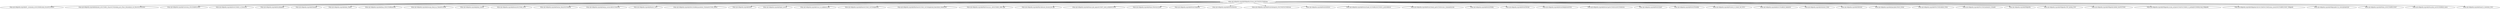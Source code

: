 digraph tree {
	"https://pl.wikipedia.org/wiki/Wikipedia:Strona_g%C5%82%C3%B3wna" [label="https://pl.wikipedia.org/wiki/Wikipedia:Strona_g%C5%82%C3%B3wna", shape=egg]
	"https://pl.wikipedia.org/wiki/95._ceremonia_wr%C4%99czenia_Oscar%C3%B3w" [label="https://pl.wikipedia.org/wiki/95._ceremonia_wr%C4%99czenia_Oscar%C3%B3w", shape=egg]
	"https://pl.wikipedia.org/wiki/Budynek_Lo%C5%BCy_Maso%C5%84skiej_przy_Placu_Muzealnym_we_Wroc%C5%82awiu" [label="https://pl.wikipedia.org/wiki/Budynek_Lo%C5%BCy_Maso%C5%84skiej_przy_Placu_Muzealnym_we_Wroc%C5%82awiu", shape=egg]
	"https://pl.wikipedia.org/wiki/Czerwona_rt%C4%99%C4%87" [label="https://pl.wikipedia.org/wiki/Czerwona_rt%C4%99%C4%87", shape=egg]
	"https://pl.wikipedia.org/wiki/Dw%C3%B3r_w_Przeczycy" [label="https://pl.wikipedia.org/wiki/Dw%C3%B3r_w_Przeczycy", shape=egg]
	"https://pl.wikipedia.org/wiki/Encyklopedia" [label="https://pl.wikipedia.org/wiki/Encyklopedia", shape=egg]
	"https://pl.wikipedia.org/wiki/Finlandia" [label="https://pl.wikipedia.org/wiki/Finlandia", shape=egg]
	"https://pl.wikipedia.org/wiki/Hans_Pinkus" [label="https://pl.wikipedia.org/wiki/Hans_Pinkus", shape=egg]
	"https://pl.wikipedia.org/wiki/Ilona_Wi%C5%9Bniewska" [label="https://pl.wikipedia.org/wiki/Ilona_Wi%C5%9Bniewska", shape=egg]
	"https://pl.wikipedia.org/wiki/Inwazja_Rosji_na_Ukrain%C4%99" [label="https://pl.wikipedia.org/wiki/Inwazja_Rosji_na_Ukrain%C4%99", shape=egg]
	"https://pl.wikipedia.org/wiki/Johan_Leysen" [label="https://pl.wikipedia.org/wiki/Johan_Leysen", shape=egg]
	"https://pl.wikipedia.org/wiki/Kwiecie%C5%84_2023" [label="https://pl.wikipedia.org/wiki/Kwiecie%C5%84_2023", shape=egg]
	"https://pl.wikipedia.org/wiki/Marian_Marzy%C5%84ski" [label="https://pl.wikipedia.org/wiki/Marian_Marzy%C5%84ski", shape=egg]
	"https://pl.wikipedia.org/wiki/Marija_Lwowa-Bie%C5%82owa" [label="https://pl.wikipedia.org/wiki/Marija_Lwowa-Bie%C5%82owa", shape=egg]
	"https://pl.wikipedia.org/wiki/Marzec_2023" [label="https://pl.wikipedia.org/wiki/Marzec_2023", shape=egg]
	"https://pl.wikipedia.org/wiki/Mi%C4%99dzynarodowy_Trybuna%C5%82_Karny" [label="https://pl.wikipedia.org/wiki/Mi%C4%99dzynarodowy_Trybuna%C5%82_Karny", shape=egg]
	"https://pl.wikipedia.org/wiki/NATO" [label="https://pl.wikipedia.org/wiki/NATO", shape=egg]
	"https://pl.wikipedia.org/wiki/Nigel_Lawson" [label="https://pl.wikipedia.org/wiki/Nigel_Lawson", shape=egg]
	"https://pl.wikipedia.org/wiki/Oscar_za_najlepszy_film" [label="https://pl.wikipedia.org/wiki/Oscar_za_najlepszy_film", shape=egg]
	"https://pl.wikipedia.org/wiki/Pawe%C5%82_%C5%9Apiewak" [label="https://pl.wikipedia.org/wiki/Pawe%C5%82_%C5%9Apiewak", shape=egg]
	"https://pl.wikipedia.org/wiki/Plik:Pawe%C5%82_%C5%9Apiewak_Kancelaria_Senatu.JPG" [label="https://pl.wikipedia.org/wiki/Plik:Pawe%C5%82_%C5%9Apiewak_Kancelaria_Senatu.JPG", shape=egg]
	"https://pl.wikipedia.org/wiki/Plik:Przeczyca,_dw%C3%B3r_(HB1).jpg" [label="https://pl.wikipedia.org/wiki/Plik:Przeczyca,_dw%C3%B3r_(HB1).jpg", shape=egg]
	"https://pl.wikipedia.org/wiki/Plik:Siderasis_fuscata_kz1.jpg" [label="https://pl.wikipedia.org/wiki/Plik:Siderasis_fuscata_kz1.jpg", shape=egg]
	"https://pl.wikipedia.org/wiki/Pomoc:Jak_napisa%C4%87_nowy_artyku%C5%82" [label="https://pl.wikipedia.org/wiki/Pomoc:Jak_napisa%C4%87_nowy_artyku%C5%82", shape=egg]
	"https://pl.wikipedia.org/wiki/Pomoc:Pierwsze_kroki" [label="https://pl.wikipedia.org/wiki/Pomoc:Pierwsze_kroki", shape=egg]
	"https://pl.wikipedia.org/wiki/Portal:Geografia" [label="https://pl.wikipedia.org/wiki/Portal:Geografia", shape=egg]
	"https://pl.wikipedia.org/wiki/Portal:Historia" [label="https://pl.wikipedia.org/wiki/Portal:Historia", shape=egg]
	"https://pl.wikipedia.org/wiki/Portal:Kategorie_G%C5%82%C3%B3wne" [label="https://pl.wikipedia.org/wiki/Portal:Kategorie_G%C5%82%C3%B3wne", shape=egg]
	"https://pl.wikipedia.org/wiki/Portal:Kultura" [label="https://pl.wikipedia.org/wiki/Portal:Kultura", shape=egg]
	"https://pl.wikipedia.org/wiki/Portal:Nauki_%C5%9Bcis%C5%82e_i_przyrodnicze" [label="https://pl.wikipedia.org/wiki/Portal:Nauki_%C5%9Bcis%C5%82e_i_przyrodnicze", shape=egg]
	"https://pl.wikipedia.org/wiki/Portal:Nauki_spo%C5%82eczne_i_humanistyczne" [label="https://pl.wikipedia.org/wiki/Portal:Nauki_spo%C5%82eczne_i_humanistyczne", shape=egg]
	"https://pl.wikipedia.org/wiki/Portal:Polska" [label="https://pl.wikipedia.org/wiki/Portal:Polska", shape=egg]
	"https://pl.wikipedia.org/wiki/Portal:Portale" [label="https://pl.wikipedia.org/wiki/Portal:Portale", shape=egg]
	"https://pl.wikipedia.org/wiki/Portal:Religioznawstwo" [label="https://pl.wikipedia.org/wiki/Portal:Religioznawstwo", shape=egg]
	"https://pl.wikipedia.org/wiki/Portal:Spo%C5%82ecze%C5%84stwo" [label="https://pl.wikipedia.org/wiki/Portal:Spo%C5%82ecze%C5%84stwo", shape=egg]
	"https://pl.wikipedia.org/wiki/Portal:Sport" [label="https://pl.wikipedia.org/wiki/Portal:Sport", shape=egg]
	"https://pl.wikipedia.org/wiki/Portal:Technika" [label="https://pl.wikipedia.org/wiki/Portal:Technika", shape=egg]
	"https://pl.wikipedia.org/wiki/Protesty_w_Iranie_(od_2022)" [label="https://pl.wikipedia.org/wiki/Protesty_w_Iranie_(od_2022)", shape=egg]
	"https://pl.wikipedia.org/wiki/Ry%C5%ABichi_Sakamoto" [label="https://pl.wikipedia.org/wiki/Ry%C5%ABichi_Sakamoto", shape=egg]
	"https://pl.wikipedia.org/wiki/Seymour_Stein" [label="https://pl.wikipedia.org/wiki/Seymour_Stein", shape=egg]
	"https://pl.wikipedia.org/wiki/Siderasis" [label="https://pl.wikipedia.org/wiki/Siderasis", shape=egg]
	"https://pl.wikipedia.org/wiki/Specjalna:Nowe_strony" [label="https://pl.wikipedia.org/wiki/Specjalna:Nowe_strony", shape=egg]
	"https://pl.wikipedia.org/wiki/W%C5%82adimir_Putin" [label="https://pl.wikipedia.org/wiki/W%C5%82adimir_Putin", shape=egg]
	"https://pl.wikipedia.org/wiki/W%C5%82odzimierz_Schmidt" [label="https://pl.wikipedia.org/wiki/W%C5%82odzimierz_Schmidt", shape=egg]
	"https://pl.wikipedia.org/wiki/Wikipedia" [label="https://pl.wikipedia.org/wiki/Wikipedia", shape=egg]
	"https://pl.wikipedia.org/wiki/Wikipedia:CEE_Spring_2023" [label="https://pl.wikipedia.org/wiki/Wikipedia:CEE_Spring_2023", shape=egg]
	"https://pl.wikipedia.org/wiki/Wikipedia:Indeks_hase%C5%82" [label="https://pl.wikipedia.org/wiki/Wikipedia:Indeks_hase%C5%82", shape=egg]
	"https://pl.wikipedia.org/wiki/Wikipedia:Liczba_artyku%C5%82%C3%B3w_w_polskoj%C4%99zycznej_Wikipedii" [label="https://pl.wikipedia.org/wiki/Wikipedia:Liczba_artyku%C5%82%C3%B3w_w_polskoj%C4%99zycznej_Wikipedii", shape=egg]
	"https://pl.wikipedia.org/wiki/Wikipedia:Wyr%C3%B3%C5%BCniona_zawarto%C5%9B%C4%87_Wikipedii" [label="https://pl.wikipedia.org/wiki/Wikipedia:Wyr%C3%B3%C5%BCniona_zawarto%C5%9B%C4%87_Wikipedii", shape=egg]
	"https://pl.wikipedia.org/wiki/Wikiprojekt:Czy_wiesz/propozycje" [label="https://pl.wikipedia.org/wiki/Wikiprojekt:Czy_wiesz/propozycje", shape=egg]
	"https://pl.wikipedia.org/wiki/Wolna_tre%C5%9B%C4%87" [label="https://pl.wikipedia.org/wiki/Wolna_tre%C5%9B%C4%87", shape=egg]
	"https://pl.wikipedia.org/wiki/Wszystko_wsz%C4%99dzie_naraz" [label="https://pl.wikipedia.org/wiki/Wszystko_wsz%C4%99dzie_naraz", shape=egg]
	"https://pl.wikipedia.org/wiki/Zmarli_w_kwietniu_2023" [label="https://pl.wikipedia.org/wiki/Zmarli_w_kwietniu_2023", shape=egg]

	"https://pl.wikipedia.org/wiki/Wikipedia:Strona_g%C5%82%C3%B3wna" -> "https://pl.wikipedia.org/wiki/Wikipedia"
	"https://pl.wikipedia.org/wiki/Wikipedia:Strona_g%C5%82%C3%B3wna" -> "https://pl.wikipedia.org/wiki/Wolna_tre%C5%9B%C4%87"
	"https://pl.wikipedia.org/wiki/Wikipedia:Strona_g%C5%82%C3%B3wna" -> "https://pl.wikipedia.org/wiki/Encyklopedia"
	"https://pl.wikipedia.org/wiki/Wikipedia:Strona_g%C5%82%C3%B3wna" -> "https://pl.wikipedia.org/wiki/Pomoc:Pierwsze_kroki"
	"https://pl.wikipedia.org/wiki/Wikipedia:Strona_g%C5%82%C3%B3wna" -> "https://pl.wikipedia.org/wiki/Wikipedia:Liczba_artyku%C5%82%C3%B3w_w_polskoj%C4%99zycznej_Wikipedii"
	"https://pl.wikipedia.org/wiki/Wikipedia:Strona_g%C5%82%C3%B3wna" -> "https://pl.wikipedia.org/wiki/Wikipedia:Wyr%C3%B3%C5%BCniona_zawarto%C5%9B%C4%87_Wikipedii"
	"https://pl.wikipedia.org/wiki/Wikipedia:Strona_g%C5%82%C3%B3wna" -> "https://pl.wikipedia.org/wiki/Portal:Nauki_%C5%9Bcis%C5%82e_i_przyrodnicze"
	"https://pl.wikipedia.org/wiki/Wikipedia:Strona_g%C5%82%C3%B3wna" -> "https://pl.wikipedia.org/wiki/Portal:Nauki_spo%C5%82eczne_i_humanistyczne"
	"https://pl.wikipedia.org/wiki/Wikipedia:Strona_g%C5%82%C3%B3wna" -> "https://pl.wikipedia.org/wiki/Portal:Technika"
	"https://pl.wikipedia.org/wiki/Wikipedia:Strona_g%C5%82%C3%B3wna" -> "https://pl.wikipedia.org/wiki/Portal:Geografia"
	"https://pl.wikipedia.org/wiki/Wikipedia:Strona_g%C5%82%C3%B3wna" -> "https://pl.wikipedia.org/wiki/Portal:Historia"
	"https://pl.wikipedia.org/wiki/Wikipedia:Strona_g%C5%82%C3%B3wna" -> "https://pl.wikipedia.org/wiki/Portal:Kultura"
	"https://pl.wikipedia.org/wiki/Wikipedia:Strona_g%C5%82%C3%B3wna" -> "https://pl.wikipedia.org/wiki/Portal:Spo%C5%82ecze%C5%84stwo"
	"https://pl.wikipedia.org/wiki/Wikipedia:Strona_g%C5%82%C3%B3wna" -> "https://pl.wikipedia.org/wiki/Portal:Sport"
	"https://pl.wikipedia.org/wiki/Wikipedia:Strona_g%C5%82%C3%B3wna" -> "https://pl.wikipedia.org/wiki/Portal:Religioznawstwo"
	"https://pl.wikipedia.org/wiki/Wikipedia:Strona_g%C5%82%C3%B3wna" -> "https://pl.wikipedia.org/wiki/Portal:Polska"
	"https://pl.wikipedia.org/wiki/Wikipedia:Strona_g%C5%82%C3%B3wna" -> "https://pl.wikipedia.org/wiki/Portal:Portale"
	"https://pl.wikipedia.org/wiki/Wikipedia:Strona_g%C5%82%C3%B3wna" -> "https://pl.wikipedia.org/wiki/Wikipedia:Indeks_hase%C5%82"
	"https://pl.wikipedia.org/wiki/Wikipedia:Strona_g%C5%82%C3%B3wna" -> "https://pl.wikipedia.org/wiki/Portal:Kategorie_G%C5%82%C3%B3wne"
	"https://pl.wikipedia.org/wiki/Wikipedia:Strona_g%C5%82%C3%B3wna" -> "https://pl.wikipedia.org/wiki/Wikipedia:CEE_Spring_2023"
	"https://pl.wikipedia.org/wiki/Wikipedia:Strona_g%C5%82%C3%B3wna" -> "https://pl.wikipedia.org/wiki/Specjalna:Nowe_strony"
	"https://pl.wikipedia.org/wiki/Wikipedia:Strona_g%C5%82%C3%B3wna" -> "https://pl.wikipedia.org/wiki/Plik:Siderasis_fuscata_kz1.jpg"
	"https://pl.wikipedia.org/wiki/Wikipedia:Strona_g%C5%82%C3%B3wna" -> "https://pl.wikipedia.org/wiki/Plik:Przeczyca,_dw%C3%B3r_(HB1).jpg"
	"https://pl.wikipedia.org/wiki/Wikipedia:Strona_g%C5%82%C3%B3wna" -> "https://pl.wikipedia.org/wiki/Siderasis"
	"https://pl.wikipedia.org/wiki/Wikipedia:Strona_g%C5%82%C3%B3wna" -> "https://pl.wikipedia.org/wiki/Czerwona_rt%C4%99%C4%87"
	"https://pl.wikipedia.org/wiki/Wikipedia:Strona_g%C5%82%C3%B3wna" -> "https://pl.wikipedia.org/wiki/Ilona_Wi%C5%9Bniewska"
	"https://pl.wikipedia.org/wiki/Wikipedia:Strona_g%C5%82%C3%B3wna" -> "https://pl.wikipedia.org/wiki/Hans_Pinkus"
	"https://pl.wikipedia.org/wiki/Wikipedia:Strona_g%C5%82%C3%B3wna" -> "https://pl.wikipedia.org/wiki/Budynek_Lo%C5%BCy_Maso%C5%84skiej_przy_Placu_Muzealnym_we_Wroc%C5%82awiu"
	"https://pl.wikipedia.org/wiki/Wikipedia:Strona_g%C5%82%C3%B3wna" -> "https://pl.wikipedia.org/wiki/Dw%C3%B3r_w_Przeczycy"
	"https://pl.wikipedia.org/wiki/Wikipedia:Strona_g%C5%82%C3%B3wna" -> "https://pl.wikipedia.org/wiki/Wikiprojekt:Czy_wiesz/propozycje"
	"https://pl.wikipedia.org/wiki/Wikipedia:Strona_g%C5%82%C3%B3wna" -> "https://pl.wikipedia.org/wiki/Pomoc:Jak_napisa%C4%87_nowy_artyku%C5%82"
	"https://pl.wikipedia.org/wiki/Wikipedia:Strona_g%C5%82%C3%B3wna" -> "https://pl.wikipedia.org/wiki/Inwazja_Rosji_na_Ukrain%C4%99"
	"https://pl.wikipedia.org/wiki/Wikipedia:Strona_g%C5%82%C3%B3wna" -> "https://pl.wikipedia.org/wiki/Protesty_w_Iranie_(od_2022)"
	"https://pl.wikipedia.org/wiki/Wikipedia:Strona_g%C5%82%C3%B3wna" -> "https://pl.wikipedia.org/wiki/Plik:Pawe%C5%82_%C5%9Apiewak_Kancelaria_Senatu.JPG"
	"https://pl.wikipedia.org/wiki/Wikipedia:Strona_g%C5%82%C3%B3wna" -> "https://pl.wikipedia.org/wiki/Pawe%C5%82_%C5%9Apiewak"
	"https://pl.wikipedia.org/wiki/Wikipedia:Strona_g%C5%82%C3%B3wna" -> "https://pl.wikipedia.org/wiki/Finlandia"
	"https://pl.wikipedia.org/wiki/Wikipedia:Strona_g%C5%82%C3%B3wna" -> "https://pl.wikipedia.org/wiki/NATO"
	"https://pl.wikipedia.org/wiki/Wikipedia:Strona_g%C5%82%C3%B3wna" -> "https://pl.wikipedia.org/wiki/Kwiecie%C5%84_2023"
	"https://pl.wikipedia.org/wiki/Wikipedia:Strona_g%C5%82%C3%B3wna" -> "https://pl.wikipedia.org/wiki/Mi%C4%99dzynarodowy_Trybuna%C5%82_Karny"
	"https://pl.wikipedia.org/wiki/Wikipedia:Strona_g%C5%82%C3%B3wna" -> "https://pl.wikipedia.org/wiki/W%C5%82adimir_Putin"
	"https://pl.wikipedia.org/wiki/Wikipedia:Strona_g%C5%82%C3%B3wna" -> "https://pl.wikipedia.org/wiki/Marija_Lwowa-Bie%C5%82owa"
	"https://pl.wikipedia.org/wiki/Wikipedia:Strona_g%C5%82%C3%B3wna" -> "https://pl.wikipedia.org/wiki/Marzec_2023"
	"https://pl.wikipedia.org/wiki/Wikipedia:Strona_g%C5%82%C3%B3wna" -> "https://pl.wikipedia.org/wiki/95._ceremonia_wr%C4%99czenia_Oscar%C3%B3w"
	"https://pl.wikipedia.org/wiki/Wikipedia:Strona_g%C5%82%C3%B3wna" -> "https://pl.wikipedia.org/wiki/Wszystko_wsz%C4%99dzie_naraz"
	"https://pl.wikipedia.org/wiki/Wikipedia:Strona_g%C5%82%C3%B3wna" -> "https://pl.wikipedia.org/wiki/Oscar_za_najlepszy_film"
	"https://pl.wikipedia.org/wiki/Wikipedia:Strona_g%C5%82%C3%B3wna" -> "https://pl.wikipedia.org/wiki/Zmarli_w_kwietniu_2023"
	"https://pl.wikipedia.org/wiki/Wikipedia:Strona_g%C5%82%C3%B3wna" -> "https://pl.wikipedia.org/wiki/Marian_Marzy%C5%84ski"
	"https://pl.wikipedia.org/wiki/Wikipedia:Strona_g%C5%82%C3%B3wna" -> "https://pl.wikipedia.org/wiki/Nigel_Lawson"
	"https://pl.wikipedia.org/wiki/Wikipedia:Strona_g%C5%82%C3%B3wna" -> "https://pl.wikipedia.org/wiki/Seymour_Stein"
	"https://pl.wikipedia.org/wiki/Wikipedia:Strona_g%C5%82%C3%B3wna" -> "https://pl.wikipedia.org/wiki/W%C5%82odzimierz_Schmidt"
	"https://pl.wikipedia.org/wiki/Wikipedia:Strona_g%C5%82%C3%B3wna" -> "https://pl.wikipedia.org/wiki/Johan_Leysen"
	"https://pl.wikipedia.org/wiki/Wikipedia:Strona_g%C5%82%C3%B3wna" -> "https://pl.wikipedia.org/wiki/Ry%C5%ABichi_Sakamoto"
}